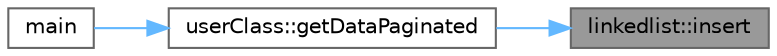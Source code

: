 digraph "linkedlist::insert"
{
 // LATEX_PDF_SIZE
  bgcolor="transparent";
  edge [fontname=Helvetica,fontsize=10,labelfontname=Helvetica,labelfontsize=10];
  node [fontname=Helvetica,fontsize=10,shape=box,height=0.2,width=0.4];
  rankdir="RL";
  Node1 [id="Node000001",label="linkedlist::insert",height=0.2,width=0.4,color="gray40", fillcolor="grey60", style="filled", fontcolor="black",tooltip="Insert the data into the linked list."];
  Node1 -> Node2 [id="edge1_Node000001_Node000002",dir="back",color="steelblue1",style="solid",tooltip=" "];
  Node2 [id="Node000002",label="userClass::getDataPaginated",height=0.2,width=0.4,color="grey40", fillcolor="white", style="filled",URL="$classuser_class.html#a9a2ebda767ed608c0d7e49b5b11f2bb8",tooltip="gets the data of the current user and prints it"];
  Node2 -> Node3 [id="edge2_Node000002_Node000003",dir="back",color="steelblue1",style="solid",tooltip=" "];
  Node3 [id="Node000003",label="main",height=0.2,width=0.4,color="grey40", fillcolor="white", style="filled",URL="$main_8cpp.html#abf9e6b7e6f15df4b525a2e7705ba3089",tooltip=" "];
}
